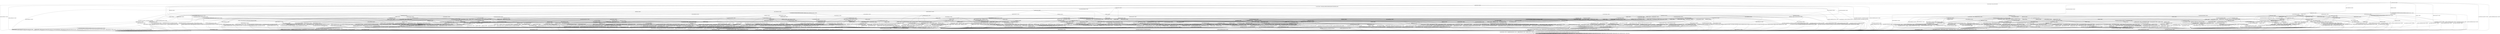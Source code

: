 digraph h15 {
s0 [label="s0"];
s1 [label="s1"];
s2 [label="s2"];
s6 [label="s6"];
s23 [label="s23"];
s25 [label="s25"];
s47 [label="s47"];
s48 [label="s48"];
s3 [label="s3"];
s4 [label="s4"];
s7 [label="s7"];
s8 [label="s8"];
s9 [label="s9"];
s27 [label="s27"];
s49 [label="s49"];
s50 [label="s50"];
s55 [label="s55"];
s60 [label="s60"];
s63 [label="s63"];
s64 [label="s64"];
s68 [label="s68"];
s84 [label="s84"];
s85 [label="s85"];
s5 [label="s5"];
s10 [label="s10"];
s12 [label="s12"];
s13 [label="s13"];
s30 [label="s30"];
s31 [label="s31"];
s36 [label="s36"];
s40 [label="s40"];
s52 [label="s52"];
s65 [label="s65"];
s66 [label="s66"];
s67 [label="s67"];
s69 [label="s69"];
s86 [label="s86"];
s88 [label="s88"];
s89 [label="s89"];
s90 [label="s90"];
s91 [label="s91"];
s94 [label="s94"];
s95 [label="s95"];
s11 [label="s11"];
s14 [label="s14"];
s15 [label="s15"];
s16 [label="s16"];
s24 [label="s24"];
s28 [label="s28"];
s32 [label="s32"];
s33 [label="s33"];
s39 [label="s39"];
s41 [label="s41"];
s51 [label="s51"];
s54 [label="s54"];
s70 [label="s70"];
s74 [label="s74"];
s75 [label="s75"];
s81 [label="s81"];
s92 [label="s92"];
s96 [label="s96"];
s97 [label="s97"];
s98 [label="s98"];
s17 [label="s17"];
s18 [label="s18"];
s19 [label="s19"];
s20 [label="s20"];
s26 [label="s26"];
s29 [label="s29"];
s34 [label="s34"];
s37 [label="s37"];
s42 [label="s42"];
s45 [label="s45"];
s53 [label="s53"];
s56 [label="s56"];
s57 [label="s57"];
s58 [label="s58"];
s59 [label="s59"];
s71 [label="s71"];
s72 [label="s72"];
s76 [label="s76"];
s80 [label="s80"];
s82 [label="s82"];
s87 [label="s87"];
s93 [label="s93"];
s21 [label="s21"];
s35 [label="s35"];
s38 [label="s38"];
s43 [label="s43"];
s44 [label="s44"];
s61 [label="s61"];
s62 [label="s62"];
s73 [label="s73"];
s77 [label="s77"];
s78 [label="s78"];
s83 [label="s83"];
s99 [label="s99"];
s100 [label="s100"];
s101 [label="s101"];
s22 [label="s22"];
s46 [label="s46"];
s79 [label="s79"];
s0 -> s1 [label="RSA_CLIENT_HELLO / HELLO_VERIFY_REQUEST"];
s0 -> s2 [label="RSA_CLIENT_KEY_EXCHANGE / TIMEOUT"];
s0 -> s23 [label="CHANGE_CIPHER_SPEC / TIMEOUT"];
s0 -> s25 [label="FINISHED / TIMEOUT"];
s0 -> s0 [label="APPLICATION / TIMEOUT"];
s0 -> s48 [label="CERTIFICATE / TIMEOUT"];
s0 -> s47 [label="EMPTY_CERTIFICATE / TIMEOUT"];
s0 -> s25 [label="CERTIFICATE_VERIFY / TIMEOUT"];
s0 -> s6 [label="Alert(WARNING,CLOSE_NOTIFY) / TIMEOUT"];
s0 -> s6 [label="Alert(FATAL,UNEXPECTED_MESSAGE) / TIMEOUT"];
s1 -> s3 [label="RSA_CLIENT_HELLO / SERVER_HELLO,CERTIFICATE,CERTIFICATE_REQUEST,SERVER_HELLO_DONE"];
s1 -> s4 [label="RSA_CLIENT_KEY_EXCHANGE / TIMEOUT"];
s1 -> s23 [label="CHANGE_CIPHER_SPEC / TIMEOUT"];
s1 -> s8 [label="FINISHED / TIMEOUT"];
s1 -> s1 [label="APPLICATION / TIMEOUT"];
s1 -> s49 [label="CERTIFICATE / TIMEOUT"];
s1 -> s27 [label="EMPTY_CERTIFICATE / TIMEOUT"];
s1 -> s8 [label="CERTIFICATE_VERIFY / TIMEOUT"];
s1 -> s6 [label="Alert(WARNING,CLOSE_NOTIFY) / Alert(WARNING,CLOSE_NOTIFY)"];
s1 -> s6 [label="Alert(FATAL,UNEXPECTED_MESSAGE) / TIMEOUT"];
s2 -> s63 [label="RSA_CLIENT_HELLO / TIMEOUT"];
s2 -> s25 [label="RSA_CLIENT_KEY_EXCHANGE / TIMEOUT"];
s2 -> s9 [label="CHANGE_CIPHER_SPEC / TIMEOUT"];
s2 -> s55 [label="FINISHED / TIMEOUT"];
s2 -> s2 [label="APPLICATION / TIMEOUT"];
s2 -> s50 [label="CERTIFICATE / TIMEOUT"];
s2 -> s50 [label="EMPTY_CERTIFICATE / TIMEOUT"];
s2 -> s68 [label="CERTIFICATE_VERIFY / TIMEOUT"];
s2 -> s6 [label="Alert(WARNING,CLOSE_NOTIFY) / TIMEOUT"];
s2 -> s6 [label="Alert(FATAL,UNEXPECTED_MESSAGE) / TIMEOUT"];
s6 -> s7 [label="RSA_CLIENT_HELLO / TIMEOUT"];
s6 -> s7 [label="RSA_CLIENT_KEY_EXCHANGE / TIMEOUT"];
s6 -> s7 [label="CHANGE_CIPHER_SPEC / TIMEOUT"];
s6 -> s7 [label="FINISHED / TIMEOUT"];
s6 -> s7 [label="APPLICATION / TIMEOUT"];
s6 -> s7 [label="CERTIFICATE / TIMEOUT"];
s6 -> s7 [label="EMPTY_CERTIFICATE / TIMEOUT"];
s6 -> s7 [label="CERTIFICATE_VERIFY / TIMEOUT"];
s6 -> s7 [label="Alert(WARNING,CLOSE_NOTIFY) / TIMEOUT"];
s6 -> s7 [label="Alert(FATAL,UNEXPECTED_MESSAGE) / TIMEOUT"];
s23 -> s23 [label="RSA_CLIENT_HELLO / TIMEOUT"];
s23 -> s23 [label="RSA_CLIENT_KEY_EXCHANGE / TIMEOUT"];
s23 -> s23 [label="CHANGE_CIPHER_SPEC / TIMEOUT"];
s23 -> s23 [label="FINISHED / TIMEOUT"];
s23 -> s23 [label="APPLICATION / TIMEOUT"];
s23 -> s23 [label="CERTIFICATE / TIMEOUT"];
s23 -> s23 [label="EMPTY_CERTIFICATE / TIMEOUT"];
s23 -> s23 [label="CERTIFICATE_VERIFY / TIMEOUT"];
s23 -> s23 [label="Alert(WARNING,CLOSE_NOTIFY) / TIMEOUT"];
s23 -> s23 [label="Alert(FATAL,UNEXPECTED_MESSAGE) / TIMEOUT"];
s25 -> s25 [label="RSA_CLIENT_HELLO / TIMEOUT"];
s25 -> s25 [label="RSA_CLIENT_KEY_EXCHANGE / TIMEOUT"];
s25 -> s23 [label="CHANGE_CIPHER_SPEC / TIMEOUT"];
s25 -> s25 [label="FINISHED / TIMEOUT"];
s25 -> s25 [label="APPLICATION / TIMEOUT"];
s25 -> s25 [label="CERTIFICATE / TIMEOUT"];
s25 -> s25 [label="EMPTY_CERTIFICATE / TIMEOUT"];
s25 -> s25 [label="CERTIFICATE_VERIFY / TIMEOUT"];
s25 -> s6 [label="Alert(WARNING,CLOSE_NOTIFY) / TIMEOUT"];
s25 -> s6 [label="Alert(FATAL,UNEXPECTED_MESSAGE) / TIMEOUT"];
s47 -> s64 [label="RSA_CLIENT_HELLO / TIMEOUT"];
s47 -> s50 [label="RSA_CLIENT_KEY_EXCHANGE / TIMEOUT"];
s47 -> s9 [label="CHANGE_CIPHER_SPEC / TIMEOUT"];
s47 -> s60 [label="FINISHED / TIMEOUT"];
s47 -> s47 [label="APPLICATION / TIMEOUT"];
s47 -> s25 [label="CERTIFICATE / TIMEOUT"];
s47 -> s25 [label="EMPTY_CERTIFICATE / TIMEOUT"];
s47 -> s84 [label="CERTIFICATE_VERIFY / TIMEOUT"];
s47 -> s6 [label="Alert(WARNING,CLOSE_NOTIFY) / TIMEOUT"];
s47 -> s6 [label="Alert(FATAL,UNEXPECTED_MESSAGE) / TIMEOUT"];
s48 -> s48 [label="RSA_CLIENT_HELLO / TIMEOUT"];
s48 -> s48 [label="RSA_CLIENT_KEY_EXCHANGE / TIMEOUT"];
s48 -> s23 [label="CHANGE_CIPHER_SPEC / TIMEOUT"];
s48 -> s85 [label="FINISHED / TIMEOUT"];
s48 -> s48 [label="APPLICATION / TIMEOUT"];
s48 -> s25 [label="CERTIFICATE / TIMEOUT"];
s48 -> s25 [label="EMPTY_CERTIFICATE / TIMEOUT"];
s48 -> s84 [label="CERTIFICATE_VERIFY / TIMEOUT"];
s48 -> s6 [label="Alert(WARNING,CLOSE_NOTIFY) / TIMEOUT"];
s48 -> s6 [label="Alert(FATAL,UNEXPECTED_MESSAGE) / TIMEOUT"];
s3 -> s6 [label="RSA_CLIENT_HELLO / Alert(FATAL,UNEXPECTED_MESSAGE)"];
s3 -> s12 [label="RSA_CLIENT_KEY_EXCHANGE / TIMEOUT"];
s3 -> s23 [label="CHANGE_CIPHER_SPEC / TIMEOUT"];
s3 -> s8 [label="FINISHED / TIMEOUT"];
s3 -> s3 [label="APPLICATION / TIMEOUT"];
s3 -> s49 [label="CERTIFICATE / TIMEOUT"];
s3 -> s10 [label="EMPTY_CERTIFICATE / TIMEOUT"];
s3 -> s8 [label="CERTIFICATE_VERIFY / TIMEOUT"];
s3 -> s6 [label="Alert(WARNING,CLOSE_NOTIFY) / Alert(WARNING,CLOSE_NOTIFY)"];
s3 -> s6 [label="Alert(FATAL,UNEXPECTED_MESSAGE) / TIMEOUT"];
s4 -> s31 [label="RSA_CLIENT_HELLO / TIMEOUT"];
s4 -> s8 [label="RSA_CLIENT_KEY_EXCHANGE / TIMEOUT"];
s4 -> s5 [label="CHANGE_CIPHER_SPEC / TIMEOUT"];
s4 -> s13 [label="FINISHED / TIMEOUT"];
s4 -> s4 [label="APPLICATION / TIMEOUT"];
s4 -> s40 [label="CERTIFICATE / TIMEOUT"];
s4 -> s40 [label="EMPTY_CERTIFICATE / TIMEOUT"];
s4 -> s69 [label="CERTIFICATE_VERIFY / TIMEOUT"];
s4 -> s6 [label="Alert(WARNING,CLOSE_NOTIFY) / Alert(WARNING,CLOSE_NOTIFY)"];
s4 -> s6 [label="Alert(FATAL,UNEXPECTED_MESSAGE) / TIMEOUT"];
s7 -> s7 [label="RSA_CLIENT_HELLO / SOCKET_CLOSED"];
s7 -> s7 [label="RSA_CLIENT_KEY_EXCHANGE / SOCKET_CLOSED"];
s7 -> s7 [label="CHANGE_CIPHER_SPEC / SOCKET_CLOSED"];
s7 -> s7 [label="FINISHED / SOCKET_CLOSED"];
s7 -> s7 [label="APPLICATION / SOCKET_CLOSED"];
s7 -> s7 [label="CERTIFICATE / SOCKET_CLOSED"];
s7 -> s7 [label="EMPTY_CERTIFICATE / SOCKET_CLOSED"];
s7 -> s7 [label="CERTIFICATE_VERIFY / SOCKET_CLOSED"];
s7 -> s7 [label="Alert(WARNING,CLOSE_NOTIFY) / SOCKET_CLOSED"];
s7 -> s7 [label="Alert(FATAL,UNEXPECTED_MESSAGE) / SOCKET_CLOSED"];
s8 -> s8 [label="RSA_CLIENT_HELLO / TIMEOUT"];
s8 -> s8 [label="RSA_CLIENT_KEY_EXCHANGE / TIMEOUT"];
s8 -> s23 [label="CHANGE_CIPHER_SPEC / TIMEOUT"];
s8 -> s8 [label="FINISHED / TIMEOUT"];
s8 -> s8 [label="APPLICATION / TIMEOUT"];
s8 -> s8 [label="CERTIFICATE / TIMEOUT"];
s8 -> s8 [label="EMPTY_CERTIFICATE / TIMEOUT"];
s8 -> s8 [label="CERTIFICATE_VERIFY / TIMEOUT"];
s8 -> s6 [label="Alert(WARNING,CLOSE_NOTIFY) / Alert(WARNING,CLOSE_NOTIFY)"];
s8 -> s6 [label="Alert(FATAL,UNEXPECTED_MESSAGE) / TIMEOUT"];
s9 -> s6 [label="RSA_CLIENT_HELLO / TIMEOUT"];
s9 -> s6 [label="RSA_CLIENT_KEY_EXCHANGE / TIMEOUT"];
s9 -> s23 [label="CHANGE_CIPHER_SPEC / TIMEOUT"];
s9 -> s6 [label="FINISHED / TIMEOUT"];
s9 -> s9 [label="APPLICATION / TIMEOUT"];
s9 -> s6 [label="CERTIFICATE / TIMEOUT"];
s9 -> s6 [label="EMPTY_CERTIFICATE / TIMEOUT"];
s9 -> s6 [label="CERTIFICATE_VERIFY / TIMEOUT"];
s9 -> s9 [label="Alert(WARNING,CLOSE_NOTIFY) / TIMEOUT"];
s9 -> s9 [label="Alert(FATAL,UNEXPECTED_MESSAGE) / TIMEOUT"];
s27 -> s36 [label="RSA_CLIENT_HELLO / TIMEOUT"];
s27 -> s40 [label="RSA_CLIENT_KEY_EXCHANGE / TIMEOUT"];
s27 -> s5 [label="CHANGE_CIPHER_SPEC / TIMEOUT"];
s27 -> s30 [label="FINISHED / TIMEOUT"];
s27 -> s27 [label="APPLICATION / TIMEOUT"];
s27 -> s8 [label="CERTIFICATE / TIMEOUT"];
s27 -> s8 [label="EMPTY_CERTIFICATE / TIMEOUT"];
s27 -> s52 [label="CERTIFICATE_VERIFY / TIMEOUT"];
s27 -> s6 [label="Alert(WARNING,CLOSE_NOTIFY) / Alert(WARNING,CLOSE_NOTIFY)"];
s27 -> s6 [label="Alert(FATAL,UNEXPECTED_MESSAGE) / TIMEOUT"];
s49 -> s49 [label="RSA_CLIENT_HELLO / TIMEOUT"];
s49 -> s86 [label="RSA_CLIENT_KEY_EXCHANGE / TIMEOUT"];
s49 -> s23 [label="CHANGE_CIPHER_SPEC / TIMEOUT"];
s49 -> s86 [label="FINISHED / TIMEOUT"];
s49 -> s49 [label="APPLICATION / TIMEOUT"];
s49 -> s8 [label="CERTIFICATE / TIMEOUT"];
s49 -> s8 [label="EMPTY_CERTIFICATE / TIMEOUT"];
s49 -> s52 [label="CERTIFICATE_VERIFY / TIMEOUT"];
s49 -> s6 [label="Alert(WARNING,CLOSE_NOTIFY) / Alert(WARNING,CLOSE_NOTIFY)"];
s49 -> s6 [label="Alert(FATAL,UNEXPECTED_MESSAGE) / TIMEOUT"];
s50 -> s65 [label="RSA_CLIENT_HELLO / TIMEOUT"];
s50 -> s25 [label="RSA_CLIENT_KEY_EXCHANGE / TIMEOUT"];
s50 -> s9 [label="CHANGE_CIPHER_SPEC / TIMEOUT"];
s50 -> s94 [label="FINISHED / TIMEOUT"];
s50 -> s50 [label="APPLICATION / TIMEOUT"];
s50 -> s25 [label="CERTIFICATE / TIMEOUT"];
s50 -> s25 [label="EMPTY_CERTIFICATE / TIMEOUT"];
s50 -> s95 [label="CERTIFICATE_VERIFY / TIMEOUT"];
s50 -> s6 [label="Alert(WARNING,CLOSE_NOTIFY) / TIMEOUT"];
s50 -> s6 [label="Alert(FATAL,UNEXPECTED_MESSAGE) / TIMEOUT"];
s55 -> s66 [label="RSA_CLIENT_HELLO / TIMEOUT"];
s55 -> s25 [label="RSA_CLIENT_KEY_EXCHANGE / TIMEOUT"];
s55 -> s9 [label="CHANGE_CIPHER_SPEC / TIMEOUT"];
s55 -> s25 [label="FINISHED / TIMEOUT"];
s55 -> s55 [label="APPLICATION / TIMEOUT"];
s55 -> s94 [label="CERTIFICATE / TIMEOUT"];
s55 -> s94 [label="EMPTY_CERTIFICATE / TIMEOUT"];
s55 -> s88 [label="CERTIFICATE_VERIFY / TIMEOUT"];
s55 -> s6 [label="Alert(WARNING,CLOSE_NOTIFY) / TIMEOUT"];
s55 -> s6 [label="Alert(FATAL,UNEXPECTED_MESSAGE) / TIMEOUT"];
s60 -> s67 [label="RSA_CLIENT_HELLO / TIMEOUT"];
s60 -> s94 [label="RSA_CLIENT_KEY_EXCHANGE / TIMEOUT"];
s60 -> s9 [label="CHANGE_CIPHER_SPEC / TIMEOUT"];
s60 -> s25 [label="FINISHED / TIMEOUT"];
s60 -> s60 [label="APPLICATION / TIMEOUT"];
s60 -> s25 [label="CERTIFICATE / TIMEOUT"];
s60 -> s25 [label="EMPTY_CERTIFICATE / TIMEOUT"];
s60 -> s89 [label="CERTIFICATE_VERIFY / TIMEOUT"];
s60 -> s6 [label="Alert(WARNING,CLOSE_NOTIFY) / TIMEOUT"];
s60 -> s6 [label="Alert(FATAL,UNEXPECTED_MESSAGE) / TIMEOUT"];
s63 -> s25 [label="RSA_CLIENT_HELLO / TIMEOUT"];
s63 -> s25 [label="RSA_CLIENT_KEY_EXCHANGE / TIMEOUT"];
s63 -> s9 [label="CHANGE_CIPHER_SPEC / TIMEOUT"];
s63 -> s66 [label="FINISHED / TIMEOUT"];
s63 -> s63 [label="APPLICATION / TIMEOUT"];
s63 -> s65 [label="CERTIFICATE / TIMEOUT"];
s63 -> s65 [label="EMPTY_CERTIFICATE / TIMEOUT"];
s63 -> s90 [label="CERTIFICATE_VERIFY / TIMEOUT"];
s63 -> s6 [label="Alert(WARNING,CLOSE_NOTIFY) / TIMEOUT"];
s63 -> s6 [label="Alert(FATAL,UNEXPECTED_MESSAGE) / TIMEOUT"];
s64 -> s25 [label="RSA_CLIENT_HELLO / TIMEOUT"];
s64 -> s65 [label="RSA_CLIENT_KEY_EXCHANGE / TIMEOUT"];
s64 -> s9 [label="CHANGE_CIPHER_SPEC / TIMEOUT"];
s64 -> s67 [label="FINISHED / TIMEOUT"];
s64 -> s64 [label="APPLICATION / TIMEOUT"];
s64 -> s25 [label="CERTIFICATE / TIMEOUT"];
s64 -> s25 [label="EMPTY_CERTIFICATE / TIMEOUT"];
s64 -> s91 [label="CERTIFICATE_VERIFY / TIMEOUT"];
s64 -> s6 [label="Alert(WARNING,CLOSE_NOTIFY) / TIMEOUT"];
s64 -> s6 [label="Alert(FATAL,UNEXPECTED_MESSAGE) / TIMEOUT"];
s68 -> s90 [label="RSA_CLIENT_HELLO / TIMEOUT"];
s68 -> s25 [label="RSA_CLIENT_KEY_EXCHANGE / TIMEOUT"];
s68 -> s9 [label="CHANGE_CIPHER_SPEC / TIMEOUT"];
s68 -> s88 [label="FINISHED / TIMEOUT"];
s68 -> s68 [label="APPLICATION / TIMEOUT"];
s68 -> s95 [label="CERTIFICATE / TIMEOUT"];
s68 -> s95 [label="EMPTY_CERTIFICATE / TIMEOUT"];
s68 -> s25 [label="CERTIFICATE_VERIFY / TIMEOUT"];
s68 -> s6 [label="Alert(WARNING,CLOSE_NOTIFY) / TIMEOUT"];
s68 -> s6 [label="Alert(FATAL,UNEXPECTED_MESSAGE) / TIMEOUT"];
s84 -> s91 [label="RSA_CLIENT_HELLO / TIMEOUT"];
s84 -> s95 [label="RSA_CLIENT_KEY_EXCHANGE / TIMEOUT"];
s84 -> s9 [label="CHANGE_CIPHER_SPEC / TIMEOUT"];
s84 -> s89 [label="FINISHED / TIMEOUT"];
s84 -> s84 [label="APPLICATION / TIMEOUT"];
s84 -> s25 [label="CERTIFICATE / TIMEOUT"];
s84 -> s25 [label="EMPTY_CERTIFICATE / TIMEOUT"];
s84 -> s25 [label="CERTIFICATE_VERIFY / TIMEOUT"];
s84 -> s6 [label="Alert(WARNING,CLOSE_NOTIFY) / TIMEOUT"];
s84 -> s6 [label="Alert(FATAL,UNEXPECTED_MESSAGE) / TIMEOUT"];
s85 -> s85 [label="RSA_CLIENT_HELLO / TIMEOUT"];
s85 -> s85 [label="RSA_CLIENT_KEY_EXCHANGE / TIMEOUT"];
s85 -> s23 [label="CHANGE_CIPHER_SPEC / TIMEOUT"];
s85 -> s25 [label="FINISHED / TIMEOUT"];
s85 -> s85 [label="APPLICATION / TIMEOUT"];
s85 -> s25 [label="CERTIFICATE / TIMEOUT"];
s85 -> s25 [label="EMPTY_CERTIFICATE / TIMEOUT"];
s85 -> s89 [label="CERTIFICATE_VERIFY / TIMEOUT"];
s85 -> s6 [label="Alert(WARNING,CLOSE_NOTIFY) / TIMEOUT"];
s85 -> s6 [label="Alert(FATAL,UNEXPECTED_MESSAGE) / TIMEOUT"];
s5 -> s6 [label="RSA_CLIENT_HELLO / Alert(FATAL,UNEXPECTED_MESSAGE)"];
s5 -> s6 [label="RSA_CLIENT_KEY_EXCHANGE / Alert(FATAL,UNEXPECTED_MESSAGE)"];
s5 -> s23 [label="CHANGE_CIPHER_SPEC / TIMEOUT"];
s5 -> s6 [label="FINISHED / Alert(FATAL,UNEXPECTED_MESSAGE)"];
s5 -> s5 [label="APPLICATION / TIMEOUT"];
s5 -> s6 [label="CERTIFICATE / Alert(FATAL,UNEXPECTED_MESSAGE)"];
s5 -> s6 [label="EMPTY_CERTIFICATE / Alert(FATAL,UNEXPECTED_MESSAGE)"];
s5 -> s6 [label="CERTIFICATE_VERIFY / Alert(FATAL,UNEXPECTED_MESSAGE)"];
s5 -> s5 [label="Alert(WARNING,CLOSE_NOTIFY) / TIMEOUT"];
s5 -> s5 [label="Alert(FATAL,UNEXPECTED_MESSAGE) / TIMEOUT"];
s10 -> s32 [label="RSA_CLIENT_HELLO / TIMEOUT"];
s10 -> s28 [label="RSA_CLIENT_KEY_EXCHANGE / TIMEOUT"];
s10 -> s11 [label="CHANGE_CIPHER_SPEC / TIMEOUT"];
s10 -> s14 [label="FINISHED / TIMEOUT"];
s10 -> s10 [label="APPLICATION / TIMEOUT"];
s10 -> s8 [label="CERTIFICATE / TIMEOUT"];
s10 -> s8 [label="EMPTY_CERTIFICATE / TIMEOUT"];
s10 -> s51 [label="CERTIFICATE_VERIFY / TIMEOUT"];
s10 -> s6 [label="Alert(WARNING,CLOSE_NOTIFY) / Alert(WARNING,CLOSE_NOTIFY)"];
s10 -> s6 [label="Alert(FATAL,UNEXPECTED_MESSAGE) / TIMEOUT"];
s12 -> s31 [label="RSA_CLIENT_HELLO / TIMEOUT"];
s12 -> s8 [label="RSA_CLIENT_KEY_EXCHANGE / TIMEOUT"];
s12 -> s15 [label="CHANGE_CIPHER_SPEC / TIMEOUT"];
s12 -> s13 [label="FINISHED / TIMEOUT"];
s12 -> s12 [label="APPLICATION / TIMEOUT"];
s12 -> s24 [label="CERTIFICATE / TIMEOUT"];
s12 -> s28 [label="EMPTY_CERTIFICATE / TIMEOUT"];
s12 -> s16 [label="CERTIFICATE_VERIFY / TIMEOUT"];
s12 -> s6 [label="Alert(WARNING,CLOSE_NOTIFY) / Alert(WARNING,CLOSE_NOTIFY)"];
s12 -> s6 [label="Alert(FATAL,UNEXPECTED_MESSAGE) / TIMEOUT"];
s13 -> s33 [label="RSA_CLIENT_HELLO / TIMEOUT"];
s13 -> s8 [label="RSA_CLIENT_KEY_EXCHANGE / TIMEOUT"];
s13 -> s5 [label="CHANGE_CIPHER_SPEC / TIMEOUT"];
s13 -> s8 [label="FINISHED / TIMEOUT"];
s13 -> s13 [label="APPLICATION / TIMEOUT"];
s13 -> s41 [label="CERTIFICATE / TIMEOUT"];
s13 -> s41 [label="EMPTY_CERTIFICATE / TIMEOUT"];
s13 -> s70 [label="CERTIFICATE_VERIFY / TIMEOUT"];
s13 -> s6 [label="Alert(WARNING,CLOSE_NOTIFY) / Alert(WARNING,CLOSE_NOTIFY)"];
s13 -> s6 [label="Alert(FATAL,UNEXPECTED_MESSAGE) / TIMEOUT"];
s30 -> s39 [label="RSA_CLIENT_HELLO / TIMEOUT"];
s30 -> s41 [label="RSA_CLIENT_KEY_EXCHANGE / TIMEOUT"];
s30 -> s5 [label="CHANGE_CIPHER_SPEC / TIMEOUT"];
s30 -> s8 [label="FINISHED / TIMEOUT"];
s30 -> s30 [label="APPLICATION / TIMEOUT"];
s30 -> s8 [label="CERTIFICATE / TIMEOUT"];
s30 -> s8 [label="EMPTY_CERTIFICATE / TIMEOUT"];
s30 -> s74 [label="CERTIFICATE_VERIFY / TIMEOUT"];
s30 -> s6 [label="Alert(WARNING,CLOSE_NOTIFY) / Alert(WARNING,CLOSE_NOTIFY)"];
s30 -> s6 [label="Alert(FATAL,UNEXPECTED_MESSAGE) / TIMEOUT"];
s31 -> s8 [label="RSA_CLIENT_HELLO / TIMEOUT"];
s31 -> s8 [label="RSA_CLIENT_KEY_EXCHANGE / TIMEOUT"];
s31 -> s5 [label="CHANGE_CIPHER_SPEC / TIMEOUT"];
s31 -> s33 [label="FINISHED / TIMEOUT"];
s31 -> s31 [label="APPLICATION / TIMEOUT"];
s31 -> s59 [label="CERTIFICATE / TIMEOUT"];
s31 -> s59 [label="EMPTY_CERTIFICATE / TIMEOUT"];
s31 -> s75 [label="CERTIFICATE_VERIFY / TIMEOUT"];
s31 -> s6 [label="Alert(WARNING,CLOSE_NOTIFY) / Alert(WARNING,CLOSE_NOTIFY)"];
s31 -> s6 [label="Alert(FATAL,UNEXPECTED_MESSAGE) / TIMEOUT"];
s36 -> s8 [label="RSA_CLIENT_HELLO / TIMEOUT"];
s36 -> s59 [label="RSA_CLIENT_KEY_EXCHANGE / TIMEOUT"];
s36 -> s5 [label="CHANGE_CIPHER_SPEC / TIMEOUT"];
s36 -> s39 [label="FINISHED / TIMEOUT"];
s36 -> s36 [label="APPLICATION / TIMEOUT"];
s36 -> s8 [label="CERTIFICATE / TIMEOUT"];
s36 -> s8 [label="EMPTY_CERTIFICATE / TIMEOUT"];
s36 -> s54 [label="CERTIFICATE_VERIFY / TIMEOUT"];
s36 -> s6 [label="Alert(WARNING,CLOSE_NOTIFY) / Alert(WARNING,CLOSE_NOTIFY)"];
s36 -> s6 [label="Alert(FATAL,UNEXPECTED_MESSAGE) / TIMEOUT"];
s40 -> s59 [label="RSA_CLIENT_HELLO / TIMEOUT"];
s40 -> s8 [label="RSA_CLIENT_KEY_EXCHANGE / TIMEOUT"];
s40 -> s5 [label="CHANGE_CIPHER_SPEC / TIMEOUT"];
s40 -> s41 [label="FINISHED / TIMEOUT"];
s40 -> s40 [label="APPLICATION / TIMEOUT"];
s40 -> s8 [label="CERTIFICATE / TIMEOUT"];
s40 -> s8 [label="EMPTY_CERTIFICATE / TIMEOUT"];
s40 -> s81 [label="CERTIFICATE_VERIFY / TIMEOUT"];
s40 -> s6 [label="Alert(WARNING,CLOSE_NOTIFY) / Alert(WARNING,CLOSE_NOTIFY)"];
s40 -> s6 [label="Alert(FATAL,UNEXPECTED_MESSAGE) / TIMEOUT"];
s52 -> s54 [label="RSA_CLIENT_HELLO / TIMEOUT"];
s52 -> s81 [label="RSA_CLIENT_KEY_EXCHANGE / TIMEOUT"];
s52 -> s5 [label="CHANGE_CIPHER_SPEC / TIMEOUT"];
s52 -> s74 [label="FINISHED / TIMEOUT"];
s52 -> s52 [label="APPLICATION / TIMEOUT"];
s52 -> s8 [label="CERTIFICATE / TIMEOUT"];
s52 -> s8 [label="EMPTY_CERTIFICATE / TIMEOUT"];
s52 -> s8 [label="CERTIFICATE_VERIFY / TIMEOUT"];
s52 -> s6 [label="Alert(WARNING,CLOSE_NOTIFY) / Alert(WARNING,CLOSE_NOTIFY)"];
s52 -> s6 [label="Alert(FATAL,UNEXPECTED_MESSAGE) / TIMEOUT"];
s65 -> s25 [label="RSA_CLIENT_HELLO / TIMEOUT"];
s65 -> s25 [label="RSA_CLIENT_KEY_EXCHANGE / TIMEOUT"];
s65 -> s9 [label="CHANGE_CIPHER_SPEC / TIMEOUT"];
s65 -> s96 [label="FINISHED / TIMEOUT"];
s65 -> s65 [label="APPLICATION / TIMEOUT"];
s65 -> s25 [label="CERTIFICATE / TIMEOUT"];
s65 -> s25 [label="EMPTY_CERTIFICATE / TIMEOUT"];
s65 -> s97 [label="CERTIFICATE_VERIFY / TIMEOUT"];
s65 -> s6 [label="Alert(WARNING,CLOSE_NOTIFY) / TIMEOUT"];
s65 -> s6 [label="Alert(FATAL,UNEXPECTED_MESSAGE) / TIMEOUT"];
s66 -> s25 [label="RSA_CLIENT_HELLO / TIMEOUT"];
s66 -> s25 [label="RSA_CLIENT_KEY_EXCHANGE / TIMEOUT"];
s66 -> s9 [label="CHANGE_CIPHER_SPEC / TIMEOUT"];
s66 -> s25 [label="FINISHED / TIMEOUT"];
s66 -> s66 [label="APPLICATION / TIMEOUT"];
s66 -> s96 [label="CERTIFICATE / TIMEOUT"];
s66 -> s96 [label="EMPTY_CERTIFICATE / TIMEOUT"];
s66 -> s92 [label="CERTIFICATE_VERIFY / TIMEOUT"];
s66 -> s6 [label="Alert(WARNING,CLOSE_NOTIFY) / TIMEOUT"];
s66 -> s6 [label="Alert(FATAL,UNEXPECTED_MESSAGE) / TIMEOUT"];
s67 -> s25 [label="RSA_CLIENT_HELLO / TIMEOUT"];
s67 -> s96 [label="RSA_CLIENT_KEY_EXCHANGE / TIMEOUT"];
s67 -> s9 [label="CHANGE_CIPHER_SPEC / TIMEOUT"];
s67 -> s25 [label="FINISHED / TIMEOUT"];
s67 -> s67 [label="APPLICATION / TIMEOUT"];
s67 -> s25 [label="CERTIFICATE / TIMEOUT"];
s67 -> s25 [label="EMPTY_CERTIFICATE / TIMEOUT"];
s67 -> s67 [label="CERTIFICATE_VERIFY / TIMEOUT"];
s67 -> s6 [label="Alert(WARNING,CLOSE_NOTIFY) / TIMEOUT"];
s67 -> s6 [label="Alert(FATAL,UNEXPECTED_MESSAGE) / TIMEOUT"];
s69 -> s75 [label="RSA_CLIENT_HELLO / TIMEOUT"];
s69 -> s8 [label="RSA_CLIENT_KEY_EXCHANGE / TIMEOUT"];
s69 -> s5 [label="CHANGE_CIPHER_SPEC / TIMEOUT"];
s69 -> s70 [label="FINISHED / TIMEOUT"];
s69 -> s69 [label="APPLICATION / TIMEOUT"];
s69 -> s81 [label="CERTIFICATE / TIMEOUT"];
s69 -> s81 [label="EMPTY_CERTIFICATE / TIMEOUT"];
s69 -> s8 [label="CERTIFICATE_VERIFY / TIMEOUT"];
s69 -> s6 [label="Alert(WARNING,CLOSE_NOTIFY) / Alert(WARNING,CLOSE_NOTIFY)"];
s69 -> s6 [label="Alert(FATAL,UNEXPECTED_MESSAGE) / TIMEOUT"];
s86 -> s86 [label="RSA_CLIENT_HELLO / TIMEOUT"];
s86 -> s8 [label="RSA_CLIENT_KEY_EXCHANGE / TIMEOUT"];
s86 -> s23 [label="CHANGE_CIPHER_SPEC / TIMEOUT"];
s86 -> s86 [label="FINISHED / TIMEOUT"];
s86 -> s86 [label="APPLICATION / TIMEOUT"];
s86 -> s8 [label="CERTIFICATE / TIMEOUT"];
s86 -> s8 [label="EMPTY_CERTIFICATE / TIMEOUT"];
s86 -> s81 [label="CERTIFICATE_VERIFY / TIMEOUT"];
s86 -> s6 [label="Alert(WARNING,CLOSE_NOTIFY) / Alert(WARNING,CLOSE_NOTIFY)"];
s86 -> s6 [label="Alert(FATAL,UNEXPECTED_MESSAGE) / TIMEOUT"];
s88 -> s92 [label="RSA_CLIENT_HELLO / TIMEOUT"];
s88 -> s25 [label="RSA_CLIENT_KEY_EXCHANGE / TIMEOUT"];
s88 -> s9 [label="CHANGE_CIPHER_SPEC / TIMEOUT"];
s88 -> s25 [label="FINISHED / TIMEOUT"];
s88 -> s88 [label="APPLICATION / TIMEOUT"];
s88 -> s98 [label="CERTIFICATE / TIMEOUT"];
s88 -> s98 [label="EMPTY_CERTIFICATE / TIMEOUT"];
s88 -> s25 [label="CERTIFICATE_VERIFY / TIMEOUT"];
s88 -> s6 [label="Alert(WARNING,CLOSE_NOTIFY) / TIMEOUT"];
s88 -> s6 [label="Alert(FATAL,UNEXPECTED_MESSAGE) / TIMEOUT"];
s89 -> s67 [label="RSA_CLIENT_HELLO / TIMEOUT"];
s89 -> s98 [label="RSA_CLIENT_KEY_EXCHANGE / TIMEOUT"];
s89 -> s9 [label="CHANGE_CIPHER_SPEC / TIMEOUT"];
s89 -> s25 [label="FINISHED / TIMEOUT"];
s89 -> s89 [label="APPLICATION / TIMEOUT"];
s89 -> s25 [label="CERTIFICATE / TIMEOUT"];
s89 -> s25 [label="EMPTY_CERTIFICATE / TIMEOUT"];
s89 -> s25 [label="CERTIFICATE_VERIFY / TIMEOUT"];
s89 -> s6 [label="Alert(WARNING,CLOSE_NOTIFY) / TIMEOUT"];
s89 -> s6 [label="Alert(FATAL,UNEXPECTED_MESSAGE) / TIMEOUT"];
s90 -> s25 [label="RSA_CLIENT_HELLO / TIMEOUT"];
s90 -> s25 [label="RSA_CLIENT_KEY_EXCHANGE / TIMEOUT"];
s90 -> s9 [label="CHANGE_CIPHER_SPEC / TIMEOUT"];
s90 -> s92 [label="FINISHED / TIMEOUT"];
s90 -> s90 [label="APPLICATION / TIMEOUT"];
s90 -> s97 [label="CERTIFICATE / TIMEOUT"];
s90 -> s97 [label="EMPTY_CERTIFICATE / TIMEOUT"];
s90 -> s25 [label="CERTIFICATE_VERIFY / TIMEOUT"];
s90 -> s6 [label="Alert(WARNING,CLOSE_NOTIFY) / TIMEOUT"];
s90 -> s6 [label="Alert(FATAL,UNEXPECTED_MESSAGE) / TIMEOUT"];
s91 -> s25 [label="RSA_CLIENT_HELLO / TIMEOUT"];
s91 -> s97 [label="RSA_CLIENT_KEY_EXCHANGE / TIMEOUT"];
s91 -> s9 [label="CHANGE_CIPHER_SPEC / TIMEOUT"];
s91 -> s67 [label="FINISHED / TIMEOUT"];
s91 -> s91 [label="APPLICATION / TIMEOUT"];
s91 -> s25 [label="CERTIFICATE / TIMEOUT"];
s91 -> s25 [label="EMPTY_CERTIFICATE / TIMEOUT"];
s91 -> s25 [label="CERTIFICATE_VERIFY / TIMEOUT"];
s91 -> s6 [label="Alert(WARNING,CLOSE_NOTIFY) / TIMEOUT"];
s91 -> s6 [label="Alert(FATAL,UNEXPECTED_MESSAGE) / TIMEOUT"];
s94 -> s96 [label="RSA_CLIENT_HELLO / TIMEOUT"];
s94 -> s25 [label="RSA_CLIENT_KEY_EXCHANGE / TIMEOUT"];
s94 -> s9 [label="CHANGE_CIPHER_SPEC / TIMEOUT"];
s94 -> s25 [label="FINISHED / TIMEOUT"];
s94 -> s94 [label="APPLICATION / TIMEOUT"];
s94 -> s25 [label="CERTIFICATE / TIMEOUT"];
s94 -> s25 [label="EMPTY_CERTIFICATE / TIMEOUT"];
s94 -> s98 [label="CERTIFICATE_VERIFY / TIMEOUT"];
s94 -> s6 [label="Alert(WARNING,CLOSE_NOTIFY) / TIMEOUT"];
s94 -> s6 [label="Alert(FATAL,UNEXPECTED_MESSAGE) / TIMEOUT"];
s95 -> s97 [label="RSA_CLIENT_HELLO / TIMEOUT"];
s95 -> s25 [label="RSA_CLIENT_KEY_EXCHANGE / TIMEOUT"];
s95 -> s9 [label="CHANGE_CIPHER_SPEC / TIMEOUT"];
s95 -> s98 [label="FINISHED / TIMEOUT"];
s95 -> s95 [label="APPLICATION / TIMEOUT"];
s95 -> s25 [label="CERTIFICATE / TIMEOUT"];
s95 -> s25 [label="EMPTY_CERTIFICATE / TIMEOUT"];
s95 -> s25 [label="CERTIFICATE_VERIFY / TIMEOUT"];
s95 -> s6 [label="Alert(WARNING,CLOSE_NOTIFY) / TIMEOUT"];
s95 -> s6 [label="Alert(FATAL,UNEXPECTED_MESSAGE) / TIMEOUT"];
s11 -> s6 [label="RSA_CLIENT_HELLO / Alert(FATAL,BAD_CERTIFICATE)"];
s11 -> s6 [label="RSA_CLIENT_KEY_EXCHANGE / Alert(FATAL,BAD_CERTIFICATE)"];
s11 -> s23 [label="CHANGE_CIPHER_SPEC / TIMEOUT"];
s11 -> s6 [label="FINISHED / Alert(FATAL,BAD_CERTIFICATE)"];
s11 -> s11 [label="APPLICATION / TIMEOUT"];
s11 -> s6 [label="CERTIFICATE / Alert(FATAL,BAD_CERTIFICATE)"];
s11 -> s6 [label="EMPTY_CERTIFICATE / Alert(FATAL,BAD_CERTIFICATE)"];
s11 -> s6 [label="CERTIFICATE_VERIFY / Alert(FATAL,BAD_CERTIFICATE)"];
s11 -> s11 [label="Alert(WARNING,CLOSE_NOTIFY) / TIMEOUT"];
s11 -> s11 [label="Alert(FATAL,UNEXPECTED_MESSAGE) / TIMEOUT"];
s14 -> s34 [label="RSA_CLIENT_HELLO / TIMEOUT"];
s14 -> s29 [label="RSA_CLIENT_KEY_EXCHANGE / TIMEOUT"];
s14 -> s11 [label="CHANGE_CIPHER_SPEC / TIMEOUT"];
s14 -> s8 [label="FINISHED / TIMEOUT"];
s14 -> s14 [label="APPLICATION / TIMEOUT"];
s14 -> s8 [label="CERTIFICATE / TIMEOUT"];
s14 -> s8 [label="EMPTY_CERTIFICATE / TIMEOUT"];
s14 -> s71 [label="CERTIFICATE_VERIFY / TIMEOUT"];
s14 -> s6 [label="Alert(WARNING,CLOSE_NOTIFY) / Alert(WARNING,CLOSE_NOTIFY)"];
s14 -> s6 [label="Alert(FATAL,UNEXPECTED_MESSAGE) / TIMEOUT"];
s15 -> s56 [label="RSA_CLIENT_HELLO / TIMEOUT"];
s15 -> s8 [label="RSA_CLIENT_KEY_EXCHANGE / TIMEOUT"];
s15 -> s23 [label="CHANGE_CIPHER_SPEC / TIMEOUT"];
s15 -> s17 [label="FINISHED / CHANGE_CIPHER_SPEC,FINISHED,CHANGE_CIPHER_SPEC,FINISHED"];
s15 -> s15 [label="APPLICATION / TIMEOUT"];
s15 -> s18 [label="CERTIFICATE / TIMEOUT"];
s15 -> s57 [label="EMPTY_CERTIFICATE / TIMEOUT"];
s15 -> s58 [label="CERTIFICATE_VERIFY / TIMEOUT"];
s15 -> s15 [label="Alert(WARNING,CLOSE_NOTIFY) / TIMEOUT"];
s15 -> s15 [label="Alert(FATAL,UNEXPECTED_MESSAGE) / TIMEOUT"];
s16 -> s16 [label="RSA_CLIENT_HELLO / TIMEOUT"];
s16 -> s8 [label="RSA_CLIENT_KEY_EXCHANGE / TIMEOUT"];
s16 -> s19 [label="CHANGE_CIPHER_SPEC / TIMEOUT"];
s16 -> s20 [label="FINISHED / TIMEOUT"];
s16 -> s16 [label="APPLICATION / TIMEOUT"];
s16 -> s42 [label="CERTIFICATE / TIMEOUT"];
s16 -> s42 [label="EMPTY_CERTIFICATE / TIMEOUT"];
s16 -> s8 [label="CERTIFICATE_VERIFY / TIMEOUT"];
s16 -> s6 [label="Alert(WARNING,CLOSE_NOTIFY) / Alert(WARNING,CLOSE_NOTIFY)"];
s16 -> s6 [label="Alert(FATAL,UNEXPECTED_MESSAGE) / TIMEOUT"];
s24 -> s59 [label="RSA_CLIENT_HELLO / TIMEOUT"];
s24 -> s8 [label="RSA_CLIENT_KEY_EXCHANGE / TIMEOUT"];
s24 -> s26 [label="CHANGE_CIPHER_SPEC / TIMEOUT"];
s24 -> s41 [label="FINISHED / TIMEOUT"];
s24 -> s24 [label="APPLICATION / TIMEOUT"];
s24 -> s8 [label="CERTIFICATE / TIMEOUT"];
s24 -> s8 [label="EMPTY_CERTIFICATE / TIMEOUT"];
s24 -> s24 [label="CERTIFICATE_VERIFY / TIMEOUT"];
s24 -> s6 [label="Alert(WARNING,CLOSE_NOTIFY) / Alert(WARNING,CLOSE_NOTIFY)"];
s24 -> s6 [label="Alert(FATAL,UNEXPECTED_MESSAGE) / TIMEOUT"];
s28 -> s37 [label="RSA_CLIENT_HELLO / TIMEOUT"];
s28 -> s8 [label="RSA_CLIENT_KEY_EXCHANGE / TIMEOUT"];
s28 -> s11 [label="CHANGE_CIPHER_SPEC / TIMEOUT"];
s28 -> s29 [label="FINISHED / TIMEOUT"];
s28 -> s28 [label="APPLICATION / TIMEOUT"];
s28 -> s8 [label="CERTIFICATE / TIMEOUT"];
s28 -> s8 [label="EMPTY_CERTIFICATE / TIMEOUT"];
s28 -> s72 [label="CERTIFICATE_VERIFY / TIMEOUT"];
s28 -> s6 [label="Alert(WARNING,CLOSE_NOTIFY) / Alert(WARNING,CLOSE_NOTIFY)"];
s28 -> s6 [label="Alert(FATAL,UNEXPECTED_MESSAGE) / TIMEOUT"];
s32 -> s8 [label="RSA_CLIENT_HELLO / TIMEOUT"];
s32 -> s37 [label="RSA_CLIENT_KEY_EXCHANGE / TIMEOUT"];
s32 -> s11 [label="CHANGE_CIPHER_SPEC / TIMEOUT"];
s32 -> s34 [label="FINISHED / TIMEOUT"];
s32 -> s32 [label="APPLICATION / TIMEOUT"];
s32 -> s8 [label="CERTIFICATE / TIMEOUT"];
s32 -> s8 [label="EMPTY_CERTIFICATE / TIMEOUT"];
s32 -> s53 [label="CERTIFICATE_VERIFY / TIMEOUT"];
s32 -> s6 [label="Alert(WARNING,CLOSE_NOTIFY) / Alert(WARNING,CLOSE_NOTIFY)"];
s32 -> s6 [label="Alert(FATAL,UNEXPECTED_MESSAGE) / TIMEOUT"];
s33 -> s8 [label="RSA_CLIENT_HELLO / TIMEOUT"];
s33 -> s8 [label="RSA_CLIENT_KEY_EXCHANGE / TIMEOUT"];
s33 -> s5 [label="CHANGE_CIPHER_SPEC / TIMEOUT"];
s33 -> s8 [label="FINISHED / TIMEOUT"];
s33 -> s33 [label="APPLICATION / TIMEOUT"];
s33 -> s45 [label="CERTIFICATE / TIMEOUT"];
s33 -> s45 [label="EMPTY_CERTIFICATE / TIMEOUT"];
s33 -> s76 [label="CERTIFICATE_VERIFY / TIMEOUT"];
s33 -> s6 [label="Alert(WARNING,CLOSE_NOTIFY) / Alert(WARNING,CLOSE_NOTIFY)"];
s33 -> s6 [label="Alert(FATAL,UNEXPECTED_MESSAGE) / TIMEOUT"];
s39 -> s8 [label="RSA_CLIENT_HELLO / TIMEOUT"];
s39 -> s45 [label="RSA_CLIENT_KEY_EXCHANGE / TIMEOUT"];
s39 -> s5 [label="CHANGE_CIPHER_SPEC / TIMEOUT"];
s39 -> s8 [label="FINISHED / TIMEOUT"];
s39 -> s39 [label="APPLICATION / TIMEOUT"];
s39 -> s8 [label="CERTIFICATE / TIMEOUT"];
s39 -> s8 [label="EMPTY_CERTIFICATE / TIMEOUT"];
s39 -> s80 [label="CERTIFICATE_VERIFY / TIMEOUT"];
s39 -> s6 [label="Alert(WARNING,CLOSE_NOTIFY) / Alert(WARNING,CLOSE_NOTIFY)"];
s39 -> s6 [label="Alert(FATAL,UNEXPECTED_MESSAGE) / TIMEOUT"];
s41 -> s45 [label="RSA_CLIENT_HELLO / TIMEOUT"];
s41 -> s8 [label="RSA_CLIENT_KEY_EXCHANGE / TIMEOUT"];
s41 -> s5 [label="CHANGE_CIPHER_SPEC / TIMEOUT"];
s41 -> s8 [label="FINISHED / TIMEOUT"];
s41 -> s41 [label="APPLICATION / TIMEOUT"];
s41 -> s8 [label="CERTIFICATE / TIMEOUT"];
s41 -> s8 [label="EMPTY_CERTIFICATE / TIMEOUT"];
s41 -> s82 [label="CERTIFICATE_VERIFY / TIMEOUT"];
s41 -> s6 [label="Alert(WARNING,CLOSE_NOTIFY) / Alert(WARNING,CLOSE_NOTIFY)"];
s41 -> s6 [label="Alert(FATAL,UNEXPECTED_MESSAGE) / TIMEOUT"];
s51 -> s53 [label="RSA_CLIENT_HELLO / TIMEOUT"];
s51 -> s72 [label="RSA_CLIENT_KEY_EXCHANGE / TIMEOUT"];
s51 -> s11 [label="CHANGE_CIPHER_SPEC / TIMEOUT"];
s51 -> s71 [label="FINISHED / TIMEOUT"];
s51 -> s51 [label="APPLICATION / TIMEOUT"];
s51 -> s8 [label="CERTIFICATE / TIMEOUT"];
s51 -> s8 [label="EMPTY_CERTIFICATE / TIMEOUT"];
s51 -> s8 [label="CERTIFICATE_VERIFY / TIMEOUT"];
s51 -> s6 [label="Alert(WARNING,CLOSE_NOTIFY) / Alert(WARNING,CLOSE_NOTIFY)"];
s51 -> s6 [label="Alert(FATAL,UNEXPECTED_MESSAGE) / TIMEOUT"];
s54 -> s8 [label="RSA_CLIENT_HELLO / TIMEOUT"];
s54 -> s87 [label="RSA_CLIENT_KEY_EXCHANGE / TIMEOUT"];
s54 -> s5 [label="CHANGE_CIPHER_SPEC / TIMEOUT"];
s54 -> s80 [label="FINISHED / TIMEOUT"];
s54 -> s54 [label="APPLICATION / TIMEOUT"];
s54 -> s8 [label="CERTIFICATE / TIMEOUT"];
s54 -> s8 [label="EMPTY_CERTIFICATE / TIMEOUT"];
s54 -> s8 [label="CERTIFICATE_VERIFY / TIMEOUT"];
s54 -> s6 [label="Alert(WARNING,CLOSE_NOTIFY) / Alert(WARNING,CLOSE_NOTIFY)"];
s54 -> s6 [label="Alert(FATAL,UNEXPECTED_MESSAGE) / TIMEOUT"];
s70 -> s76 [label="RSA_CLIENT_HELLO / TIMEOUT"];
s70 -> s8 [label="RSA_CLIENT_KEY_EXCHANGE / TIMEOUT"];
s70 -> s5 [label="CHANGE_CIPHER_SPEC / TIMEOUT"];
s70 -> s8 [label="FINISHED / TIMEOUT"];
s70 -> s70 [label="APPLICATION / TIMEOUT"];
s70 -> s82 [label="CERTIFICATE / TIMEOUT"];
s70 -> s82 [label="EMPTY_CERTIFICATE / TIMEOUT"];
s70 -> s8 [label="CERTIFICATE_VERIFY / TIMEOUT"];
s70 -> s6 [label="Alert(WARNING,CLOSE_NOTIFY) / Alert(WARNING,CLOSE_NOTIFY)"];
s70 -> s6 [label="Alert(FATAL,UNEXPECTED_MESSAGE) / TIMEOUT"];
s74 -> s80 [label="RSA_CLIENT_HELLO / TIMEOUT"];
s74 -> s82 [label="RSA_CLIENT_KEY_EXCHANGE / TIMEOUT"];
s74 -> s5 [label="CHANGE_CIPHER_SPEC / TIMEOUT"];
s74 -> s8 [label="FINISHED / TIMEOUT"];
s74 -> s74 [label="APPLICATION / TIMEOUT"];
s74 -> s8 [label="CERTIFICATE / TIMEOUT"];
s74 -> s8 [label="EMPTY_CERTIFICATE / TIMEOUT"];
s74 -> s8 [label="CERTIFICATE_VERIFY / TIMEOUT"];
s74 -> s6 [label="Alert(WARNING,CLOSE_NOTIFY) / Alert(WARNING,CLOSE_NOTIFY)"];
s74 -> s6 [label="Alert(FATAL,UNEXPECTED_MESSAGE) / TIMEOUT"];
s75 -> s8 [label="RSA_CLIENT_HELLO / TIMEOUT"];
s75 -> s8 [label="RSA_CLIENT_KEY_EXCHANGE / TIMEOUT"];
s75 -> s5 [label="CHANGE_CIPHER_SPEC / TIMEOUT"];
s75 -> s76 [label="FINISHED / TIMEOUT"];
s75 -> s75 [label="APPLICATION / TIMEOUT"];
s75 -> s87 [label="CERTIFICATE / TIMEOUT"];
s75 -> s87 [label="EMPTY_CERTIFICATE / TIMEOUT"];
s75 -> s8 [label="CERTIFICATE_VERIFY / TIMEOUT"];
s75 -> s6 [label="Alert(WARNING,CLOSE_NOTIFY) / Alert(WARNING,CLOSE_NOTIFY)"];
s75 -> s6 [label="Alert(FATAL,UNEXPECTED_MESSAGE) / TIMEOUT"];
s81 -> s87 [label="RSA_CLIENT_HELLO / TIMEOUT"];
s81 -> s8 [label="RSA_CLIENT_KEY_EXCHANGE / TIMEOUT"];
s81 -> s5 [label="CHANGE_CIPHER_SPEC / TIMEOUT"];
s81 -> s82 [label="FINISHED / TIMEOUT"];
s81 -> s81 [label="APPLICATION / TIMEOUT"];
s81 -> s8 [label="CERTIFICATE / TIMEOUT"];
s81 -> s8 [label="EMPTY_CERTIFICATE / TIMEOUT"];
s81 -> s8 [label="CERTIFICATE_VERIFY / TIMEOUT"];
s81 -> s6 [label="Alert(WARNING,CLOSE_NOTIFY) / Alert(WARNING,CLOSE_NOTIFY)"];
s81 -> s6 [label="Alert(FATAL,UNEXPECTED_MESSAGE) / TIMEOUT"];
s92 -> s25 [label="RSA_CLIENT_HELLO / TIMEOUT"];
s92 -> s25 [label="RSA_CLIENT_KEY_EXCHANGE / TIMEOUT"];
s92 -> s9 [label="CHANGE_CIPHER_SPEC / TIMEOUT"];
s92 -> s25 [label="FINISHED / TIMEOUT"];
s92 -> s92 [label="APPLICATION / TIMEOUT"];
s92 -> s93 [label="CERTIFICATE / TIMEOUT"];
s92 -> s93 [label="EMPTY_CERTIFICATE / TIMEOUT"];
s92 -> s25 [label="CERTIFICATE_VERIFY / TIMEOUT"];
s92 -> s6 [label="Alert(WARNING,CLOSE_NOTIFY) / TIMEOUT"];
s92 -> s6 [label="Alert(FATAL,UNEXPECTED_MESSAGE) / TIMEOUT"];
s96 -> s25 [label="RSA_CLIENT_HELLO / TIMEOUT"];
s96 -> s25 [label="RSA_CLIENT_KEY_EXCHANGE / TIMEOUT"];
s96 -> s9 [label="CHANGE_CIPHER_SPEC / TIMEOUT"];
s96 -> s25 [label="FINISHED / TIMEOUT"];
s96 -> s96 [label="APPLICATION / TIMEOUT"];
s96 -> s25 [label="CERTIFICATE / TIMEOUT"];
s96 -> s25 [label="EMPTY_CERTIFICATE / TIMEOUT"];
s96 -> s93 [label="CERTIFICATE_VERIFY / TIMEOUT"];
s96 -> s6 [label="Alert(WARNING,CLOSE_NOTIFY) / TIMEOUT"];
s96 -> s6 [label="Alert(FATAL,UNEXPECTED_MESSAGE) / TIMEOUT"];
s97 -> s25 [label="RSA_CLIENT_HELLO / TIMEOUT"];
s97 -> s25 [label="RSA_CLIENT_KEY_EXCHANGE / TIMEOUT"];
s97 -> s9 [label="CHANGE_CIPHER_SPEC / TIMEOUT"];
s97 -> s93 [label="FINISHED / TIMEOUT"];
s97 -> s97 [label="APPLICATION / TIMEOUT"];
s97 -> s25 [label="CERTIFICATE / TIMEOUT"];
s97 -> s25 [label="EMPTY_CERTIFICATE / TIMEOUT"];
s97 -> s25 [label="CERTIFICATE_VERIFY / TIMEOUT"];
s97 -> s6 [label="Alert(WARNING,CLOSE_NOTIFY) / TIMEOUT"];
s97 -> s6 [label="Alert(FATAL,UNEXPECTED_MESSAGE) / TIMEOUT"];
s98 -> s93 [label="RSA_CLIENT_HELLO / TIMEOUT"];
s98 -> s25 [label="RSA_CLIENT_KEY_EXCHANGE / TIMEOUT"];
s98 -> s9 [label="CHANGE_CIPHER_SPEC / TIMEOUT"];
s98 -> s25 [label="FINISHED / TIMEOUT"];
s98 -> s98 [label="APPLICATION / TIMEOUT"];
s98 -> s25 [label="CERTIFICATE / TIMEOUT"];
s98 -> s25 [label="EMPTY_CERTIFICATE / TIMEOUT"];
s98 -> s25 [label="CERTIFICATE_VERIFY / TIMEOUT"];
s98 -> s6 [label="Alert(WARNING,CLOSE_NOTIFY) / TIMEOUT"];
s98 -> s6 [label="Alert(FATAL,UNEXPECTED_MESSAGE) / TIMEOUT"];
s17 -> s17 [label="RSA_CLIENT_HELLO / TIMEOUT"];
s17 -> s17 [label="RSA_CLIENT_KEY_EXCHANGE / TIMEOUT"];
s17 -> s23 [label="CHANGE_CIPHER_SPEC / TIMEOUT"];
s17 -> s17 [label="FINISHED / TIMEOUT"];
s17 -> s6 [label="APPLICATION / APPLICATION"];
s17 -> s17 [label="CERTIFICATE / TIMEOUT"];
s17 -> s17 [label="EMPTY_CERTIFICATE / TIMEOUT"];
s17 -> s17 [label="CERTIFICATE_VERIFY / TIMEOUT"];
s17 -> s6 [label="Alert(WARNING,CLOSE_NOTIFY) / TIMEOUT"];
s17 -> s6 [label="Alert(FATAL,UNEXPECTED_MESSAGE) / TIMEOUT"];
s18 -> s43 [label="RSA_CLIENT_HELLO / TIMEOUT"];
s18 -> s8 [label="RSA_CLIENT_KEY_EXCHANGE / TIMEOUT"];
s18 -> s5 [label="CHANGE_CIPHER_SPEC / TIMEOUT"];
s18 -> s21 [label="FINISHED / TIMEOUT"];
s18 -> s8 [label="APPLICATION / TIMEOUT"];
s18 -> s8 [label="CERTIFICATE / TIMEOUT"];
s18 -> s8 [label="EMPTY_CERTIFICATE / TIMEOUT"];
s18 -> s18 [label="CERTIFICATE_VERIFY / TIMEOUT"];
s18 -> s6 [label="Alert(WARNING,CLOSE_NOTIFY) / Alert(WARNING,CLOSE_NOTIFY)"];
s18 -> s6 [label="Alert(FATAL,UNEXPECTED_MESSAGE) / TIMEOUT"];
s19 -> s6 [label="RSA_CLIENT_HELLO / Alert(FATAL,HANDSHAKE_FAILURE)"];
s19 -> s6 [label="RSA_CLIENT_KEY_EXCHANGE / Alert(FATAL,HANDSHAKE_FAILURE)"];
s19 -> s23 [label="CHANGE_CIPHER_SPEC / TIMEOUT"];
s19 -> s6 [label="FINISHED / Alert(FATAL,HANDSHAKE_FAILURE)"];
s19 -> s19 [label="APPLICATION / TIMEOUT"];
s19 -> s6 [label="CERTIFICATE / Alert(FATAL,HANDSHAKE_FAILURE)"];
s19 -> s6 [label="EMPTY_CERTIFICATE / Alert(FATAL,HANDSHAKE_FAILURE)"];
s19 -> s6 [label="CERTIFICATE_VERIFY / Alert(FATAL,HANDSHAKE_FAILURE)"];
s19 -> s19 [label="Alert(WARNING,CLOSE_NOTIFY) / TIMEOUT"];
s19 -> s19 [label="Alert(FATAL,UNEXPECTED_MESSAGE) / TIMEOUT"];
s20 -> s35 [label="RSA_CLIENT_HELLO / TIMEOUT"];
s20 -> s8 [label="RSA_CLIENT_KEY_EXCHANGE / TIMEOUT"];
s20 -> s19 [label="CHANGE_CIPHER_SPEC / TIMEOUT"];
s20 -> s8 [label="FINISHED / TIMEOUT"];
s20 -> s20 [label="APPLICATION / TIMEOUT"];
s20 -> s44 [label="CERTIFICATE / TIMEOUT"];
s20 -> s44 [label="EMPTY_CERTIFICATE / TIMEOUT"];
s20 -> s8 [label="CERTIFICATE_VERIFY / TIMEOUT"];
s20 -> s6 [label="Alert(WARNING,CLOSE_NOTIFY) / Alert(WARNING,CLOSE_NOTIFY)"];
s20 -> s6 [label="Alert(FATAL,UNEXPECTED_MESSAGE) / TIMEOUT"];
s26 -> s8 [label="RSA_CLIENT_HELLO / TIMEOUT"];
s26 -> s8 [label="RSA_CLIENT_KEY_EXCHANGE / TIMEOUT"];
s26 -> s23 [label="CHANGE_CIPHER_SPEC / TIMEOUT"];
s26 -> s17 [label="FINISHED / CHANGE_CIPHER_SPEC,FINISHED,CHANGE_CIPHER_SPEC,FINISHED"];
s26 -> s26 [label="APPLICATION / TIMEOUT"];
s26 -> s8 [label="CERTIFICATE / TIMEOUT"];
s26 -> s8 [label="EMPTY_CERTIFICATE / TIMEOUT"];
s26 -> s8 [label="CERTIFICATE_VERIFY / TIMEOUT"];
s26 -> s26 [label="Alert(WARNING,CLOSE_NOTIFY) / TIMEOUT"];
s26 -> s26 [label="Alert(FATAL,UNEXPECTED_MESSAGE) / TIMEOUT"];
s29 -> s38 [label="RSA_CLIENT_HELLO / TIMEOUT"];
s29 -> s8 [label="RSA_CLIENT_KEY_EXCHANGE / TIMEOUT"];
s29 -> s11 [label="CHANGE_CIPHER_SPEC / TIMEOUT"];
s29 -> s8 [label="FINISHED / TIMEOUT"];
s29 -> s29 [label="APPLICATION / TIMEOUT"];
s29 -> s8 [label="CERTIFICATE / TIMEOUT"];
s29 -> s8 [label="EMPTY_CERTIFICATE / TIMEOUT"];
s29 -> s73 [label="CERTIFICATE_VERIFY / TIMEOUT"];
s29 -> s6 [label="Alert(WARNING,CLOSE_NOTIFY) / Alert(WARNING,CLOSE_NOTIFY)"];
s29 -> s6 [label="Alert(FATAL,UNEXPECTED_MESSAGE) / TIMEOUT"];
s34 -> s8 [label="RSA_CLIENT_HELLO / TIMEOUT"];
s34 -> s38 [label="RSA_CLIENT_KEY_EXCHANGE / TIMEOUT"];
s34 -> s11 [label="CHANGE_CIPHER_SPEC / TIMEOUT"];
s34 -> s8 [label="FINISHED / TIMEOUT"];
s34 -> s34 [label="APPLICATION / TIMEOUT"];
s34 -> s8 [label="CERTIFICATE / TIMEOUT"];
s34 -> s8 [label="EMPTY_CERTIFICATE / TIMEOUT"];
s34 -> s77 [label="CERTIFICATE_VERIFY / TIMEOUT"];
s34 -> s6 [label="Alert(WARNING,CLOSE_NOTIFY) / Alert(WARNING,CLOSE_NOTIFY)"];
s34 -> s6 [label="Alert(FATAL,UNEXPECTED_MESSAGE) / TIMEOUT"];
s37 -> s8 [label="RSA_CLIENT_HELLO / TIMEOUT"];
s37 -> s8 [label="RSA_CLIENT_KEY_EXCHANGE / TIMEOUT"];
s37 -> s11 [label="CHANGE_CIPHER_SPEC / TIMEOUT"];
s37 -> s38 [label="FINISHED / TIMEOUT"];
s37 -> s37 [label="APPLICATION / TIMEOUT"];
s37 -> s8 [label="CERTIFICATE / TIMEOUT"];
s37 -> s8 [label="EMPTY_CERTIFICATE / TIMEOUT"];
s37 -> s78 [label="CERTIFICATE_VERIFY / TIMEOUT"];
s37 -> s6 [label="Alert(WARNING,CLOSE_NOTIFY) / Alert(WARNING,CLOSE_NOTIFY)"];
s37 -> s6 [label="Alert(FATAL,UNEXPECTED_MESSAGE) / TIMEOUT"];
s42 -> s42 [label="RSA_CLIENT_HELLO / TIMEOUT"];
s42 -> s8 [label="RSA_CLIENT_KEY_EXCHANGE / TIMEOUT"];
s42 -> s19 [label="CHANGE_CIPHER_SPEC / TIMEOUT"];
s42 -> s44 [label="FINISHED / TIMEOUT"];
s42 -> s42 [label="APPLICATION / TIMEOUT"];
s42 -> s8 [label="CERTIFICATE / TIMEOUT"];
s42 -> s8 [label="EMPTY_CERTIFICATE / TIMEOUT"];
s42 -> s8 [label="CERTIFICATE_VERIFY / TIMEOUT"];
s42 -> s6 [label="Alert(WARNING,CLOSE_NOTIFY) / Alert(WARNING,CLOSE_NOTIFY)"];
s42 -> s6 [label="Alert(FATAL,UNEXPECTED_MESSAGE) / TIMEOUT"];
s45 -> s8 [label="RSA_CLIENT_HELLO / TIMEOUT"];
s45 -> s8 [label="RSA_CLIENT_KEY_EXCHANGE / TIMEOUT"];
s45 -> s5 [label="CHANGE_CIPHER_SPEC / TIMEOUT"];
s45 -> s8 [label="FINISHED / TIMEOUT"];
s45 -> s45 [label="APPLICATION / TIMEOUT"];
s45 -> s8 [label="CERTIFICATE / TIMEOUT"];
s45 -> s8 [label="EMPTY_CERTIFICATE / TIMEOUT"];
s45 -> s83 [label="CERTIFICATE_VERIFY / TIMEOUT"];
s45 -> s6 [label="Alert(WARNING,CLOSE_NOTIFY) / Alert(WARNING,CLOSE_NOTIFY)"];
s45 -> s6 [label="Alert(FATAL,UNEXPECTED_MESSAGE) / TIMEOUT"];
s53 -> s8 [label="RSA_CLIENT_HELLO / TIMEOUT"];
s53 -> s78 [label="RSA_CLIENT_KEY_EXCHANGE / TIMEOUT"];
s53 -> s11 [label="CHANGE_CIPHER_SPEC / TIMEOUT"];
s53 -> s77 [label="FINISHED / TIMEOUT"];
s53 -> s53 [label="APPLICATION / TIMEOUT"];
s53 -> s8 [label="CERTIFICATE / TIMEOUT"];
s53 -> s8 [label="EMPTY_CERTIFICATE / TIMEOUT"];
s53 -> s8 [label="CERTIFICATE_VERIFY / TIMEOUT"];
s53 -> s6 [label="Alert(WARNING,CLOSE_NOTIFY) / Alert(WARNING,CLOSE_NOTIFY)"];
s53 -> s6 [label="Alert(FATAL,UNEXPECTED_MESSAGE) / TIMEOUT"];
s56 -> s8 [label="RSA_CLIENT_HELLO / TIMEOUT"];
s56 -> s8 [label="RSA_CLIENT_KEY_EXCHANGE / TIMEOUT"];
s56 -> s5 [label="CHANGE_CIPHER_SPEC / TIMEOUT"];
s56 -> s99 [label="FINISHED / TIMEOUT"];
s56 -> s8 [label="APPLICATION / TIMEOUT"];
s56 -> s43 [label="CERTIFICATE / TIMEOUT"];
s56 -> s43 [label="EMPTY_CERTIFICATE / TIMEOUT"];
s56 -> s56 [label="CERTIFICATE_VERIFY / TIMEOUT"];
s56 -> s6 [label="Alert(WARNING,CLOSE_NOTIFY) / Alert(WARNING,CLOSE_NOTIFY)"];
s56 -> s6 [label="Alert(FATAL,UNEXPECTED_MESSAGE) / TIMEOUT"];
s57 -> s61 [label="RSA_CLIENT_HELLO / TIMEOUT"];
s57 -> s8 [label="RSA_CLIENT_KEY_EXCHANGE / TIMEOUT"];
s57 -> s11 [label="CHANGE_CIPHER_SPEC / TIMEOUT"];
s57 -> s100 [label="FINISHED / TIMEOUT"];
s57 -> s8 [label="APPLICATION / TIMEOUT"];
s57 -> s8 [label="CERTIFICATE / TIMEOUT"];
s57 -> s8 [label="EMPTY_CERTIFICATE / TIMEOUT"];
s57 -> s57 [label="CERTIFICATE_VERIFY / TIMEOUT"];
s57 -> s6 [label="Alert(WARNING,CLOSE_NOTIFY) / Alert(WARNING,CLOSE_NOTIFY)"];
s57 -> s6 [label="Alert(FATAL,UNEXPECTED_MESSAGE) / TIMEOUT"];
s58 -> s58 [label="RSA_CLIENT_HELLO / TIMEOUT"];
s58 -> s8 [label="RSA_CLIENT_KEY_EXCHANGE / TIMEOUT"];
s58 -> s19 [label="CHANGE_CIPHER_SPEC / TIMEOUT"];
s58 -> s101 [label="FINISHED / TIMEOUT"];
s58 -> s8 [label="APPLICATION / TIMEOUT"];
s58 -> s62 [label="CERTIFICATE / TIMEOUT"];
s58 -> s62 [label="EMPTY_CERTIFICATE / TIMEOUT"];
s58 -> s8 [label="CERTIFICATE_VERIFY / TIMEOUT"];
s58 -> s6 [label="Alert(WARNING,CLOSE_NOTIFY) / Alert(WARNING,CLOSE_NOTIFY)"];
s58 -> s6 [label="Alert(FATAL,UNEXPECTED_MESSAGE) / TIMEOUT"];
s59 -> s8 [label="RSA_CLIENT_HELLO / TIMEOUT"];
s59 -> s8 [label="RSA_CLIENT_KEY_EXCHANGE / TIMEOUT"];
s59 -> s5 [label="CHANGE_CIPHER_SPEC / TIMEOUT"];
s59 -> s45 [label="FINISHED / TIMEOUT"];
s59 -> s59 [label="APPLICATION / TIMEOUT"];
s59 -> s8 [label="CERTIFICATE / TIMEOUT"];
s59 -> s8 [label="EMPTY_CERTIFICATE / TIMEOUT"];
s59 -> s87 [label="CERTIFICATE_VERIFY / TIMEOUT"];
s59 -> s6 [label="Alert(WARNING,CLOSE_NOTIFY) / Alert(WARNING,CLOSE_NOTIFY)"];
s59 -> s6 [label="Alert(FATAL,UNEXPECTED_MESSAGE) / TIMEOUT"];
s71 -> s77 [label="RSA_CLIENT_HELLO / TIMEOUT"];
s71 -> s73 [label="RSA_CLIENT_KEY_EXCHANGE / TIMEOUT"];
s71 -> s11 [label="CHANGE_CIPHER_SPEC / TIMEOUT"];
s71 -> s8 [label="FINISHED / TIMEOUT"];
s71 -> s71 [label="APPLICATION / TIMEOUT"];
s71 -> s8 [label="CERTIFICATE / TIMEOUT"];
s71 -> s8 [label="EMPTY_CERTIFICATE / TIMEOUT"];
s71 -> s8 [label="CERTIFICATE_VERIFY / TIMEOUT"];
s71 -> s6 [label="Alert(WARNING,CLOSE_NOTIFY) / Alert(WARNING,CLOSE_NOTIFY)"];
s71 -> s6 [label="Alert(FATAL,UNEXPECTED_MESSAGE) / TIMEOUT"];
s72 -> s78 [label="RSA_CLIENT_HELLO / TIMEOUT"];
s72 -> s8 [label="RSA_CLIENT_KEY_EXCHANGE / TIMEOUT"];
s72 -> s11 [label="CHANGE_CIPHER_SPEC / TIMEOUT"];
s72 -> s73 [label="FINISHED / TIMEOUT"];
s72 -> s72 [label="APPLICATION / TIMEOUT"];
s72 -> s8 [label="CERTIFICATE / TIMEOUT"];
s72 -> s8 [label="EMPTY_CERTIFICATE / TIMEOUT"];
s72 -> s8 [label="CERTIFICATE_VERIFY / TIMEOUT"];
s72 -> s6 [label="Alert(WARNING,CLOSE_NOTIFY) / Alert(WARNING,CLOSE_NOTIFY)"];
s72 -> s6 [label="Alert(FATAL,UNEXPECTED_MESSAGE) / TIMEOUT"];
s76 -> s8 [label="RSA_CLIENT_HELLO / TIMEOUT"];
s76 -> s8 [label="RSA_CLIENT_KEY_EXCHANGE / TIMEOUT"];
s76 -> s5 [label="CHANGE_CIPHER_SPEC / TIMEOUT"];
s76 -> s8 [label="FINISHED / TIMEOUT"];
s76 -> s76 [label="APPLICATION / TIMEOUT"];
s76 -> s83 [label="CERTIFICATE / TIMEOUT"];
s76 -> s83 [label="EMPTY_CERTIFICATE / TIMEOUT"];
s76 -> s8 [label="CERTIFICATE_VERIFY / TIMEOUT"];
s76 -> s6 [label="Alert(WARNING,CLOSE_NOTIFY) / Alert(WARNING,CLOSE_NOTIFY)"];
s76 -> s6 [label="Alert(FATAL,UNEXPECTED_MESSAGE) / TIMEOUT"];
s80 -> s8 [label="RSA_CLIENT_HELLO / TIMEOUT"];
s80 -> s83 [label="RSA_CLIENT_KEY_EXCHANGE / TIMEOUT"];
s80 -> s5 [label="CHANGE_CIPHER_SPEC / TIMEOUT"];
s80 -> s8 [label="FINISHED / TIMEOUT"];
s80 -> s80 [label="APPLICATION / TIMEOUT"];
s80 -> s8 [label="CERTIFICATE / TIMEOUT"];
s80 -> s8 [label="EMPTY_CERTIFICATE / TIMEOUT"];
s80 -> s8 [label="CERTIFICATE_VERIFY / TIMEOUT"];
s80 -> s6 [label="Alert(WARNING,CLOSE_NOTIFY) / Alert(WARNING,CLOSE_NOTIFY)"];
s80 -> s6 [label="Alert(FATAL,UNEXPECTED_MESSAGE) / TIMEOUT"];
s82 -> s83 [label="RSA_CLIENT_HELLO / TIMEOUT"];
s82 -> s8 [label="RSA_CLIENT_KEY_EXCHANGE / TIMEOUT"];
s82 -> s5 [label="CHANGE_CIPHER_SPEC / TIMEOUT"];
s82 -> s8 [label="FINISHED / TIMEOUT"];
s82 -> s82 [label="APPLICATION / TIMEOUT"];
s82 -> s8 [label="CERTIFICATE / TIMEOUT"];
s82 -> s8 [label="EMPTY_CERTIFICATE / TIMEOUT"];
s82 -> s8 [label="CERTIFICATE_VERIFY / TIMEOUT"];
s82 -> s6 [label="Alert(WARNING,CLOSE_NOTIFY) / Alert(WARNING,CLOSE_NOTIFY)"];
s82 -> s6 [label="Alert(FATAL,UNEXPECTED_MESSAGE) / TIMEOUT"];
s87 -> s8 [label="RSA_CLIENT_HELLO / TIMEOUT"];
s87 -> s8 [label="RSA_CLIENT_KEY_EXCHANGE / TIMEOUT"];
s87 -> s5 [label="CHANGE_CIPHER_SPEC / TIMEOUT"];
s87 -> s83 [label="FINISHED / TIMEOUT"];
s87 -> s87 [label="APPLICATION / TIMEOUT"];
s87 -> s8 [label="CERTIFICATE / TIMEOUT"];
s87 -> s8 [label="EMPTY_CERTIFICATE / TIMEOUT"];
s87 -> s8 [label="CERTIFICATE_VERIFY / TIMEOUT"];
s87 -> s6 [label="Alert(WARNING,CLOSE_NOTIFY) / Alert(WARNING,CLOSE_NOTIFY)"];
s87 -> s6 [label="Alert(FATAL,UNEXPECTED_MESSAGE) / TIMEOUT"];
s93 -> s25 [label="RSA_CLIENT_HELLO / TIMEOUT"];
s93 -> s25 [label="RSA_CLIENT_KEY_EXCHANGE / TIMEOUT"];
s93 -> s9 [label="CHANGE_CIPHER_SPEC / TIMEOUT"];
s93 -> s25 [label="FINISHED / TIMEOUT"];
s93 -> s93 [label="APPLICATION / TIMEOUT"];
s93 -> s25 [label="CERTIFICATE / TIMEOUT"];
s93 -> s25 [label="EMPTY_CERTIFICATE / TIMEOUT"];
s93 -> s25 [label="CERTIFICATE_VERIFY / TIMEOUT"];
s93 -> s6 [label="Alert(WARNING,CLOSE_NOTIFY) / TIMEOUT"];
s93 -> s6 [label="Alert(FATAL,UNEXPECTED_MESSAGE) / TIMEOUT"];
s21 -> s21 [label="RSA_CLIENT_HELLO / TIMEOUT"];
s21 -> s8 [label="RSA_CLIENT_KEY_EXCHANGE / TIMEOUT"];
s21 -> s22 [label="CHANGE_CIPHER_SPEC / TIMEOUT"];
s21 -> s8 [label="FINISHED / TIMEOUT"];
s21 -> s8 [label="APPLICATION / TIMEOUT"];
s21 -> s8 [label="CERTIFICATE / TIMEOUT"];
s21 -> s8 [label="EMPTY_CERTIFICATE / TIMEOUT"];
s21 -> s21 [label="CERTIFICATE_VERIFY / TIMEOUT"];
s21 -> s6 [label="Alert(WARNING,CLOSE_NOTIFY) / Alert(WARNING,CLOSE_NOTIFY)"];
s21 -> s6 [label="Alert(FATAL,UNEXPECTED_MESSAGE) / TIMEOUT"];
s35 -> s8 [label="RSA_CLIENT_HELLO / TIMEOUT"];
s35 -> s8 [label="RSA_CLIENT_KEY_EXCHANGE / TIMEOUT"];
s35 -> s19 [label="CHANGE_CIPHER_SPEC / TIMEOUT"];
s35 -> s8 [label="FINISHED / TIMEOUT"];
s35 -> s35 [label="APPLICATION / TIMEOUT"];
s35 -> s46 [label="CERTIFICATE / TIMEOUT"];
s35 -> s46 [label="EMPTY_CERTIFICATE / TIMEOUT"];
s35 -> s8 [label="CERTIFICATE_VERIFY / TIMEOUT"];
s35 -> s6 [label="Alert(WARNING,CLOSE_NOTIFY) / Alert(WARNING,CLOSE_NOTIFY)"];
s35 -> s6 [label="Alert(FATAL,UNEXPECTED_MESSAGE) / TIMEOUT"];
s38 -> s8 [label="RSA_CLIENT_HELLO / TIMEOUT"];
s38 -> s8 [label="RSA_CLIENT_KEY_EXCHANGE / TIMEOUT"];
s38 -> s11 [label="CHANGE_CIPHER_SPEC / TIMEOUT"];
s38 -> s8 [label="FINISHED / TIMEOUT"];
s38 -> s38 [label="APPLICATION / TIMEOUT"];
s38 -> s8 [label="CERTIFICATE / TIMEOUT"];
s38 -> s8 [label="EMPTY_CERTIFICATE / TIMEOUT"];
s38 -> s79 [label="CERTIFICATE_VERIFY / TIMEOUT"];
s38 -> s6 [label="Alert(WARNING,CLOSE_NOTIFY) / Alert(WARNING,CLOSE_NOTIFY)"];
s38 -> s6 [label="Alert(FATAL,UNEXPECTED_MESSAGE) / TIMEOUT"];
s43 -> s8 [label="RSA_CLIENT_HELLO / TIMEOUT"];
s43 -> s8 [label="RSA_CLIENT_KEY_EXCHANGE / TIMEOUT"];
s43 -> s5 [label="CHANGE_CIPHER_SPEC / TIMEOUT"];
s43 -> s45 [label="FINISHED / TIMEOUT"];
s43 -> s8 [label="APPLICATION / TIMEOUT"];
s43 -> s8 [label="CERTIFICATE / TIMEOUT"];
s43 -> s8 [label="EMPTY_CERTIFICATE / TIMEOUT"];
s43 -> s43 [label="CERTIFICATE_VERIFY / TIMEOUT"];
s43 -> s6 [label="Alert(WARNING,CLOSE_NOTIFY) / Alert(WARNING,CLOSE_NOTIFY)"];
s43 -> s6 [label="Alert(FATAL,UNEXPECTED_MESSAGE) / TIMEOUT"];
s44 -> s46 [label="RSA_CLIENT_HELLO / TIMEOUT"];
s44 -> s8 [label="RSA_CLIENT_KEY_EXCHANGE / TIMEOUT"];
s44 -> s19 [label="CHANGE_CIPHER_SPEC / TIMEOUT"];
s44 -> s8 [label="FINISHED / TIMEOUT"];
s44 -> s44 [label="APPLICATION / TIMEOUT"];
s44 -> s8 [label="CERTIFICATE / TIMEOUT"];
s44 -> s8 [label="EMPTY_CERTIFICATE / TIMEOUT"];
s44 -> s8 [label="CERTIFICATE_VERIFY / TIMEOUT"];
s44 -> s6 [label="Alert(WARNING,CLOSE_NOTIFY) / Alert(WARNING,CLOSE_NOTIFY)"];
s44 -> s6 [label="Alert(FATAL,UNEXPECTED_MESSAGE) / TIMEOUT"];
s61 -> s8 [label="RSA_CLIENT_HELLO / TIMEOUT"];
s61 -> s8 [label="RSA_CLIENT_KEY_EXCHANGE / TIMEOUT"];
s61 -> s11 [label="CHANGE_CIPHER_SPEC / TIMEOUT"];
s61 -> s100 [label="FINISHED / TIMEOUT"];
s61 -> s8 [label="APPLICATION / TIMEOUT"];
s61 -> s8 [label="CERTIFICATE / TIMEOUT"];
s61 -> s8 [label="EMPTY_CERTIFICATE / TIMEOUT"];
s61 -> s78 [label="CERTIFICATE_VERIFY / TIMEOUT"];
s61 -> s6 [label="Alert(WARNING,CLOSE_NOTIFY) / Alert(WARNING,CLOSE_NOTIFY)"];
s61 -> s6 [label="Alert(FATAL,UNEXPECTED_MESSAGE) / TIMEOUT"];
s62 -> s62 [label="RSA_CLIENT_HELLO / TIMEOUT"];
s62 -> s8 [label="RSA_CLIENT_KEY_EXCHANGE / TIMEOUT"];
s62 -> s19 [label="CHANGE_CIPHER_SPEC / TIMEOUT"];
s62 -> s44 [label="FINISHED / TIMEOUT"];
s62 -> s8 [label="APPLICATION / TIMEOUT"];
s62 -> s8 [label="CERTIFICATE / TIMEOUT"];
s62 -> s8 [label="EMPTY_CERTIFICATE / TIMEOUT"];
s62 -> s8 [label="CERTIFICATE_VERIFY / TIMEOUT"];
s62 -> s6 [label="Alert(WARNING,CLOSE_NOTIFY) / Alert(WARNING,CLOSE_NOTIFY)"];
s62 -> s6 [label="Alert(FATAL,UNEXPECTED_MESSAGE) / TIMEOUT"];
s73 -> s79 [label="RSA_CLIENT_HELLO / TIMEOUT"];
s73 -> s8 [label="RSA_CLIENT_KEY_EXCHANGE / TIMEOUT"];
s73 -> s11 [label="CHANGE_CIPHER_SPEC / TIMEOUT"];
s73 -> s8 [label="FINISHED / TIMEOUT"];
s73 -> s73 [label="APPLICATION / TIMEOUT"];
s73 -> s8 [label="CERTIFICATE / TIMEOUT"];
s73 -> s8 [label="EMPTY_CERTIFICATE / TIMEOUT"];
s73 -> s8 [label="CERTIFICATE_VERIFY / TIMEOUT"];
s73 -> s6 [label="Alert(WARNING,CLOSE_NOTIFY) / Alert(WARNING,CLOSE_NOTIFY)"];
s73 -> s6 [label="Alert(FATAL,UNEXPECTED_MESSAGE) / TIMEOUT"];
s77 -> s8 [label="RSA_CLIENT_HELLO / TIMEOUT"];
s77 -> s79 [label="RSA_CLIENT_KEY_EXCHANGE / TIMEOUT"];
s77 -> s11 [label="CHANGE_CIPHER_SPEC / TIMEOUT"];
s77 -> s8 [label="FINISHED / TIMEOUT"];
s77 -> s77 [label="APPLICATION / TIMEOUT"];
s77 -> s8 [label="CERTIFICATE / TIMEOUT"];
s77 -> s8 [label="EMPTY_CERTIFICATE / TIMEOUT"];
s77 -> s8 [label="CERTIFICATE_VERIFY / TIMEOUT"];
s77 -> s6 [label="Alert(WARNING,CLOSE_NOTIFY) / Alert(WARNING,CLOSE_NOTIFY)"];
s77 -> s6 [label="Alert(FATAL,UNEXPECTED_MESSAGE) / TIMEOUT"];
s78 -> s8 [label="RSA_CLIENT_HELLO / TIMEOUT"];
s78 -> s8 [label="RSA_CLIENT_KEY_EXCHANGE / TIMEOUT"];
s78 -> s11 [label="CHANGE_CIPHER_SPEC / TIMEOUT"];
s78 -> s79 [label="FINISHED / TIMEOUT"];
s78 -> s78 [label="APPLICATION / TIMEOUT"];
s78 -> s8 [label="CERTIFICATE / TIMEOUT"];
s78 -> s8 [label="EMPTY_CERTIFICATE / TIMEOUT"];
s78 -> s8 [label="CERTIFICATE_VERIFY / TIMEOUT"];
s78 -> s6 [label="Alert(WARNING,CLOSE_NOTIFY) / Alert(WARNING,CLOSE_NOTIFY)"];
s78 -> s6 [label="Alert(FATAL,UNEXPECTED_MESSAGE) / TIMEOUT"];
s83 -> s8 [label="RSA_CLIENT_HELLO / TIMEOUT"];
s83 -> s8 [label="RSA_CLIENT_KEY_EXCHANGE / TIMEOUT"];
s83 -> s5 [label="CHANGE_CIPHER_SPEC / TIMEOUT"];
s83 -> s8 [label="FINISHED / TIMEOUT"];
s83 -> s83 [label="APPLICATION / TIMEOUT"];
s83 -> s8 [label="CERTIFICATE / TIMEOUT"];
s83 -> s8 [label="EMPTY_CERTIFICATE / TIMEOUT"];
s83 -> s8 [label="CERTIFICATE_VERIFY / TIMEOUT"];
s83 -> s6 [label="Alert(WARNING,CLOSE_NOTIFY) / Alert(WARNING,CLOSE_NOTIFY)"];
s83 -> s6 [label="Alert(FATAL,UNEXPECTED_MESSAGE) / TIMEOUT"];
s99 -> s8 [label="RSA_CLIENT_HELLO / TIMEOUT"];
s99 -> s8 [label="RSA_CLIENT_KEY_EXCHANGE / TIMEOUT"];
s99 -> s5 [label="CHANGE_CIPHER_SPEC / TIMEOUT"];
s99 -> s8 [label="FINISHED / TIMEOUT"];
s99 -> s8 [label="APPLICATION / TIMEOUT"];
s99 -> s45 [label="CERTIFICATE / TIMEOUT"];
s99 -> s45 [label="EMPTY_CERTIFICATE / TIMEOUT"];
s99 -> s99 [label="CERTIFICATE_VERIFY / TIMEOUT"];
s99 -> s6 [label="Alert(WARNING,CLOSE_NOTIFY) / Alert(WARNING,CLOSE_NOTIFY)"];
s99 -> s6 [label="Alert(FATAL,UNEXPECTED_MESSAGE) / TIMEOUT"];
s100 -> s100 [label="RSA_CLIENT_HELLO / TIMEOUT"];
s100 -> s8 [label="RSA_CLIENT_KEY_EXCHANGE / TIMEOUT"];
s100 -> s11 [label="CHANGE_CIPHER_SPEC / TIMEOUT"];
s100 -> s8 [label="FINISHED / TIMEOUT"];
s100 -> s8 [label="APPLICATION / TIMEOUT"];
s100 -> s8 [label="CERTIFICATE / TIMEOUT"];
s100 -> s8 [label="EMPTY_CERTIFICATE / TIMEOUT"];
s100 -> s73 [label="CERTIFICATE_VERIFY / TIMEOUT"];
s100 -> s6 [label="Alert(WARNING,CLOSE_NOTIFY) / Alert(WARNING,CLOSE_NOTIFY)"];
s100 -> s6 [label="Alert(FATAL,UNEXPECTED_MESSAGE) / TIMEOUT"];
s101 -> s35 [label="RSA_CLIENT_HELLO / TIMEOUT"];
s101 -> s8 [label="RSA_CLIENT_KEY_EXCHANGE / TIMEOUT"];
s101 -> s19 [label="CHANGE_CIPHER_SPEC / TIMEOUT"];
s101 -> s8 [label="FINISHED / TIMEOUT"];
s101 -> s8 [label="APPLICATION / TIMEOUT"];
s101 -> s44 [label="CERTIFICATE / TIMEOUT"];
s101 -> s44 [label="EMPTY_CERTIFICATE / TIMEOUT"];
s101 -> s8 [label="CERTIFICATE_VERIFY / TIMEOUT"];
s101 -> s6 [label="Alert(WARNING,CLOSE_NOTIFY) / Alert(WARNING,CLOSE_NOTIFY)"];
s101 -> s6 [label="Alert(FATAL,UNEXPECTED_MESSAGE) / TIMEOUT"];
s22 -> s23 [label="RSA_CLIENT_HELLO / CHANGE_CIPHER_SPEC,FINISHED,CHANGE_CIPHER_SPEC,FINISHED"];
s22 -> s23 [label="RSA_CLIENT_KEY_EXCHANGE / CHANGE_CIPHER_SPEC,UNKNOWN_MESSAGE,CHANGE_CIPHER_SPEC,UNKNOWN_MESSAGE"];
s22 -> s23 [label="CHANGE_CIPHER_SPEC / TIMEOUT"];
s22 -> s23 [label="FINISHED / CHANGE_CIPHER_SPEC,FINISHED,CHANGE_CIPHER_SPEC,FINISHED"];
s22 -> s22 [label="APPLICATION / TIMEOUT"];
s22 -> s23 [label="CERTIFICATE / CHANGE_CIPHER_SPEC,FINISHED,CHANGE_CIPHER_SPEC,FINISHED"];
s22 -> s23 [label="EMPTY_CERTIFICATE / CHANGE_CIPHER_SPEC,FINISHED,CHANGE_CIPHER_SPEC,FINISHED"];
s22 -> s23 [label="CERTIFICATE_VERIFY / CHANGE_CIPHER_SPEC,FINISHED,CHANGE_CIPHER_SPEC,FINISHED"];
s22 -> s22 [label="Alert(WARNING,CLOSE_NOTIFY) / TIMEOUT"];
s22 -> s22 [label="Alert(FATAL,UNEXPECTED_MESSAGE) / TIMEOUT"];
s46 -> s8 [label="RSA_CLIENT_HELLO / TIMEOUT"];
s46 -> s8 [label="RSA_CLIENT_KEY_EXCHANGE / TIMEOUT"];
s46 -> s19 [label="CHANGE_CIPHER_SPEC / TIMEOUT"];
s46 -> s8 [label="FINISHED / TIMEOUT"];
s46 -> s46 [label="APPLICATION / TIMEOUT"];
s46 -> s8 [label="CERTIFICATE / TIMEOUT"];
s46 -> s8 [label="EMPTY_CERTIFICATE / TIMEOUT"];
s46 -> s8 [label="CERTIFICATE_VERIFY / TIMEOUT"];
s46 -> s6 [label="Alert(WARNING,CLOSE_NOTIFY) / Alert(WARNING,CLOSE_NOTIFY)"];
s46 -> s6 [label="Alert(FATAL,UNEXPECTED_MESSAGE) / TIMEOUT"];
s79 -> s8 [label="RSA_CLIENT_HELLO / TIMEOUT"];
s79 -> s8 [label="RSA_CLIENT_KEY_EXCHANGE / TIMEOUT"];
s79 -> s11 [label="CHANGE_CIPHER_SPEC / TIMEOUT"];
s79 -> s8 [label="FINISHED / TIMEOUT"];
s79 -> s79 [label="APPLICATION / TIMEOUT"];
s79 -> s8 [label="CERTIFICATE / TIMEOUT"];
s79 -> s8 [label="EMPTY_CERTIFICATE / TIMEOUT"];
s79 -> s8 [label="CERTIFICATE_VERIFY / TIMEOUT"];
s79 -> s6 [label="Alert(WARNING,CLOSE_NOTIFY) / Alert(WARNING,CLOSE_NOTIFY)"];
s79 -> s6 [label="Alert(FATAL,UNEXPECTED_MESSAGE) / TIMEOUT"];
__start0 [shape=none, label=""];
__start0 -> s0 [label=""];
}
